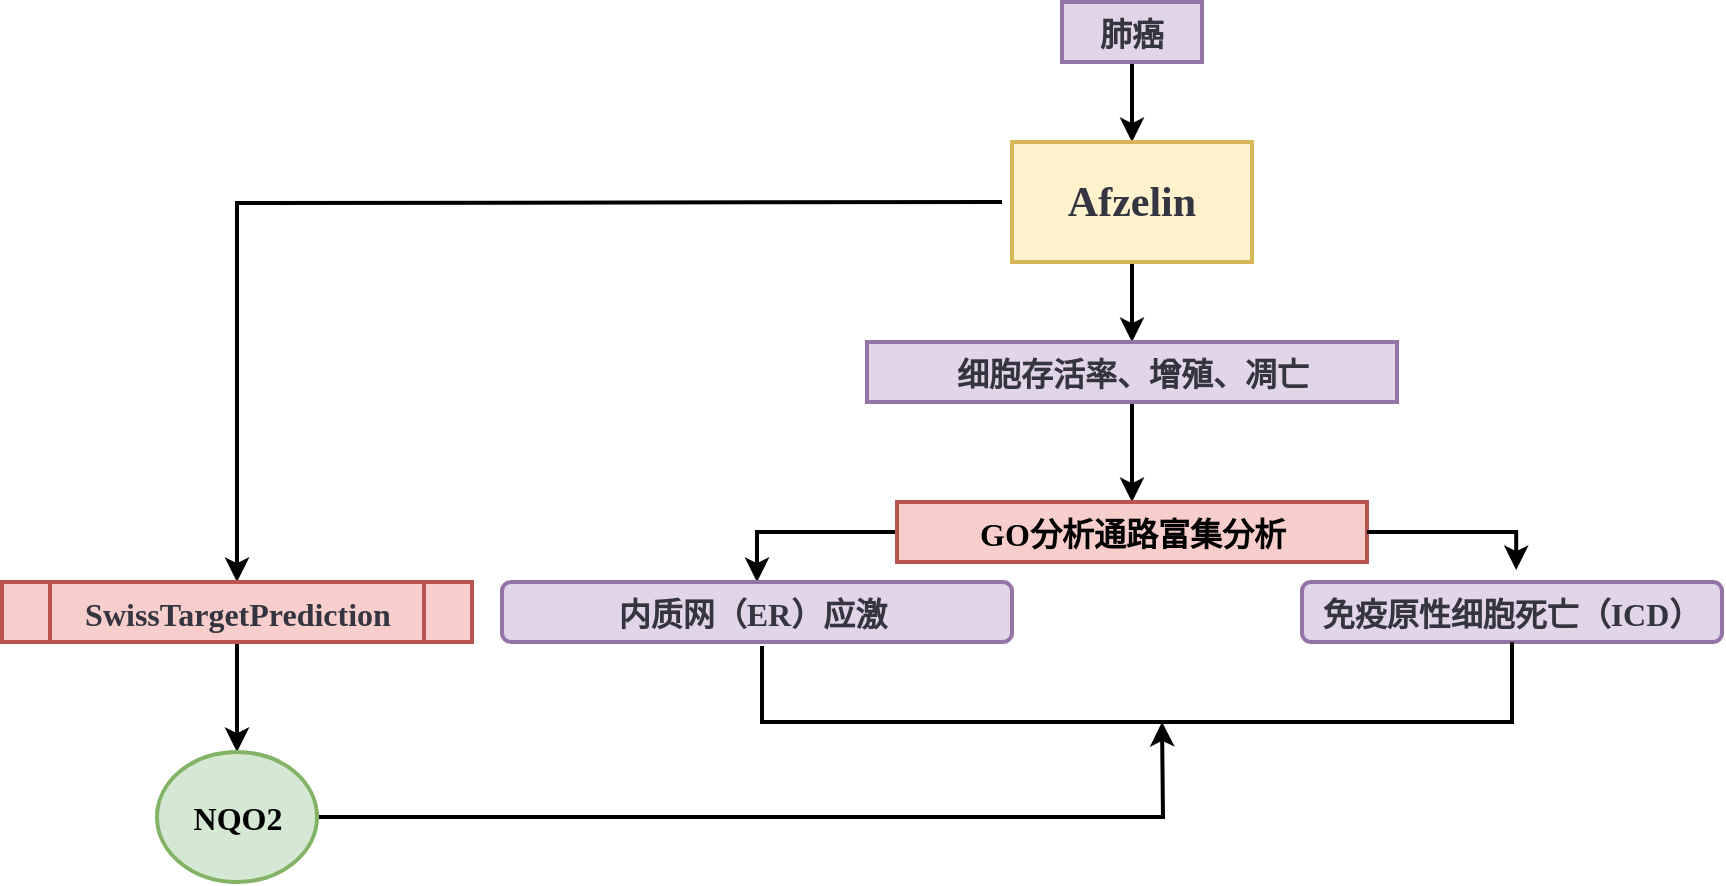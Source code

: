 <mxfile version="22.0.5" type="github">
  <diagram id="prtHgNgQTEPvFCAcTncT" name="Page-1">
    <mxGraphModel dx="2261" dy="707" grid="1" gridSize="10" guides="1" tooltips="1" connect="1" arrows="1" fold="1" page="1" pageScale="1" pageWidth="827" pageHeight="1169" math="0" shadow="0">
      <root>
        <mxCell id="0" />
        <mxCell id="1" parent="0" />
        <mxCell id="gxTMcey1-MkhpsV8qcMy-3" value="" style="edgeStyle=orthogonalEdgeStyle;rounded=0;orthogonalLoop=1;jettySize=auto;html=1;fontSize=16;fontFamily=Times New Roman;fontStyle=1;strokeWidth=2;" edge="1" parent="1" source="gxTMcey1-MkhpsV8qcMy-1" target="gxTMcey1-MkhpsV8qcMy-2">
          <mxGeometry relative="1" as="geometry" />
        </mxCell>
        <mxCell id="gxTMcey1-MkhpsV8qcMy-1" value="&lt;span style=&quot;color: rgb(52, 53, 65); font-size: 16px; font-style: normal; font-variant-ligatures: normal; font-variant-caps: normal; letter-spacing: normal; orphans: 2; text-indent: 0px; text-transform: none; widows: 2; word-spacing: 0px; -webkit-text-stroke-width: 0px; text-decoration-thickness: initial; text-decoration-style: initial; text-decoration-color: initial; float: none; display: inline !important;&quot;&gt;肺癌&lt;/span&gt;" style="text;whiteSpace=wrap;html=1;fillColor=#e1d5e7;strokeColor=#9673a6;align=center;fontSize=16;fontFamily=Times New Roman;fontStyle=1;strokeWidth=2;" vertex="1" parent="1">
          <mxGeometry x="310" y="110" width="70" height="30" as="geometry" />
        </mxCell>
        <mxCell id="gxTMcey1-MkhpsV8qcMy-5" value="" style="edgeStyle=orthogonalEdgeStyle;rounded=0;orthogonalLoop=1;jettySize=auto;html=1;fontSize=16;fontFamily=Times New Roman;fontStyle=1;strokeWidth=2;" edge="1" parent="1" source="gxTMcey1-MkhpsV8qcMy-2" target="gxTMcey1-MkhpsV8qcMy-4">
          <mxGeometry relative="1" as="geometry" />
        </mxCell>
        <mxCell id="gxTMcey1-MkhpsV8qcMy-2" value="&lt;span style=&quot;color: rgb(52, 53, 65); font-size: 21px; font-style: normal; font-variant-ligatures: normal; font-variant-caps: normal; letter-spacing: normal; orphans: 2; text-align: start; text-indent: 0px; text-transform: none; widows: 2; word-spacing: 0px; -webkit-text-stroke-width: 0px; text-decoration-thickness: initial; text-decoration-style: initial; text-decoration-color: initial; float: none; display: inline !important;&quot;&gt;Afzelin&lt;/span&gt;&lt;br&gt;" style="whiteSpace=wrap;html=1;verticalAlign=middle;fillColor=#fff2cc;strokeColor=#d6b656;fontSize=21;fontFamily=Times New Roman;fontStyle=1;strokeWidth=2;" vertex="1" parent="1">
          <mxGeometry x="285" y="180" width="120" height="60" as="geometry" />
        </mxCell>
        <mxCell id="gxTMcey1-MkhpsV8qcMy-7" value="" style="edgeStyle=orthogonalEdgeStyle;rounded=0;orthogonalLoop=1;jettySize=auto;html=1;fontSize=16;fontFamily=Times New Roman;fontStyle=1;strokeWidth=2;" edge="1" parent="1" source="gxTMcey1-MkhpsV8qcMy-4" target="gxTMcey1-MkhpsV8qcMy-6">
          <mxGeometry relative="1" as="geometry" />
        </mxCell>
        <mxCell id="gxTMcey1-MkhpsV8qcMy-4" value="&lt;span style=&quot;color: rgb(52, 53, 65); font-size: 16px; font-style: normal; font-variant-ligatures: normal; font-variant-caps: normal; letter-spacing: normal; orphans: 2; text-align: start; text-indent: 0px; text-transform: none; widows: 2; word-spacing: 0px; -webkit-text-stroke-width: 0px; text-decoration-thickness: initial; text-decoration-style: initial; text-decoration-color: initial; float: none; display: inline !important;&quot;&gt;细胞存活率、增殖、凋亡 &lt;/span&gt;&lt;br style=&quot;font-size: 16px;&quot;&gt;" style="whiteSpace=wrap;html=1;verticalAlign=top;fillColor=#e1d5e7;strokeColor=#9673a6;gradientColor=none;fontSize=16;fontFamily=Times New Roman;fontStyle=1;strokeWidth=2;" vertex="1" parent="1">
          <mxGeometry x="212.5" y="280" width="265" height="30" as="geometry" />
        </mxCell>
        <mxCell id="gxTMcey1-MkhpsV8qcMy-10" value="" style="edgeStyle=orthogonalEdgeStyle;rounded=0;orthogonalLoop=1;jettySize=auto;html=1;exitX=0;exitY=0.5;exitDx=0;exitDy=0;fontSize=16;fontFamily=Times New Roman;fontStyle=1;strokeWidth=2;" edge="1" parent="1" source="gxTMcey1-MkhpsV8qcMy-6" target="gxTMcey1-MkhpsV8qcMy-8">
          <mxGeometry relative="1" as="geometry" />
        </mxCell>
        <mxCell id="gxTMcey1-MkhpsV8qcMy-17" value="" style="edgeStyle=orthogonalEdgeStyle;rounded=0;orthogonalLoop=1;jettySize=auto;html=1;fontSize=16;fontFamily=Times New Roman;fontStyle=1;strokeWidth=2;" edge="1" parent="1" target="gxTMcey1-MkhpsV8qcMy-16">
          <mxGeometry relative="1" as="geometry">
            <mxPoint x="280" y="210" as="sourcePoint" />
          </mxGeometry>
        </mxCell>
        <mxCell id="gxTMcey1-MkhpsV8qcMy-6" value=" GO分析通路富集分析 " style="whiteSpace=wrap;html=1;verticalAlign=top;fillColor=#f8cecc;strokeColor=#b85450;fontSize=16;fontFamily=Times New Roman;fontStyle=1;strokeWidth=2;" vertex="1" parent="1">
          <mxGeometry x="227.5" y="360" width="235" height="30" as="geometry" />
        </mxCell>
        <mxCell id="gxTMcey1-MkhpsV8qcMy-8" value="&lt;span style=&quot;color: rgb(52, 53, 65); font-size: 16px; font-style: normal; font-variant-ligatures: normal; font-variant-caps: normal; letter-spacing: normal; orphans: 2; text-align: start; text-indent: 0px; text-transform: none; widows: 2; word-spacing: 0px; -webkit-text-stroke-width: 0px; text-decoration-thickness: initial; text-decoration-style: initial; text-decoration-color: initial; float: none; display: inline !important;&quot;&gt;内质网（ER）应激&amp;nbsp;&lt;/span&gt;" style="rounded=1;whiteSpace=wrap;html=1;verticalAlign=top;fillColor=#e1d5e7;strokeColor=#9673a6;gradientColor=none;fontSize=16;fontFamily=Times New Roman;fontStyle=1;strokeWidth=2;" vertex="1" parent="1">
          <mxGeometry x="30" y="400" width="255" height="30" as="geometry" />
        </mxCell>
        <mxCell id="gxTMcey1-MkhpsV8qcMy-11" value="&lt;span style=&quot;color: rgb(52, 53, 65); font-size: 16px; font-style: normal; font-variant-ligatures: normal; font-variant-caps: normal; letter-spacing: normal; orphans: 2; text-align: start; text-indent: 0px; text-transform: none; widows: 2; word-spacing: 0px; -webkit-text-stroke-width: 0px; text-decoration-thickness: initial; text-decoration-style: initial; text-decoration-color: initial; float: none; display: inline !important;&quot;&gt;免疫原性细胞死亡（ICD）&lt;/span&gt;&lt;br style=&quot;font-size: 16px;&quot;&gt;" style="whiteSpace=wrap;html=1;verticalAlign=top;fillColor=#e1d5e7;strokeColor=#9673a6;gradientColor=none;labelBackgroundColor=none;rounded=1;fontSize=16;fontFamily=Times New Roman;fontStyle=1;strokeWidth=2;" vertex="1" parent="1">
          <mxGeometry x="430" y="400" width="210" height="30" as="geometry" />
        </mxCell>
        <mxCell id="gxTMcey1-MkhpsV8qcMy-21" value="" style="edgeStyle=orthogonalEdgeStyle;rounded=0;orthogonalLoop=1;jettySize=auto;html=1;fontSize=16;fontFamily=Times New Roman;fontStyle=1;strokeWidth=2;" edge="1" parent="1" source="gxTMcey1-MkhpsV8qcMy-16" target="gxTMcey1-MkhpsV8qcMy-20">
          <mxGeometry relative="1" as="geometry" />
        </mxCell>
        <mxCell id="gxTMcey1-MkhpsV8qcMy-16" value="&lt;span style=&quot;color: rgb(52, 53, 65); font-size: 16px; font-style: normal; font-variant-ligatures: normal; font-variant-caps: normal; letter-spacing: normal; orphans: 2; text-align: start; text-indent: 0px; text-transform: none; widows: 2; word-spacing: 0px; -webkit-text-stroke-width: 0px; text-decoration-thickness: initial; text-decoration-style: initial; text-decoration-color: initial; float: none; display: inline !important;&quot;&gt;SwissTargetPrediction&lt;/span&gt;&lt;br style=&quot;font-size: 16px;&quot;&gt;" style="shape=process;whiteSpace=wrap;html=1;backgroundOutline=1;verticalAlign=top;fillColor=#f8cecc;strokeColor=#b85450;fontSize=16;fontFamily=Times New Roman;fontStyle=1;strokeWidth=2;" vertex="1" parent="1">
          <mxGeometry x="-220" y="400" width="235" height="30" as="geometry" />
        </mxCell>
        <mxCell id="gxTMcey1-MkhpsV8qcMy-19" style="edgeStyle=orthogonalEdgeStyle;rounded=0;orthogonalLoop=1;jettySize=auto;html=1;exitX=1;exitY=0.5;exitDx=0;exitDy=0;entryX=0.51;entryY=-0.2;entryDx=0;entryDy=0;entryPerimeter=0;fontSize=16;fontFamily=Times New Roman;fontStyle=1;strokeWidth=2;" edge="1" parent="1" source="gxTMcey1-MkhpsV8qcMy-6" target="gxTMcey1-MkhpsV8qcMy-11">
          <mxGeometry relative="1" as="geometry" />
        </mxCell>
        <mxCell id="gxTMcey1-MkhpsV8qcMy-24" style="edgeStyle=orthogonalEdgeStyle;rounded=0;orthogonalLoop=1;jettySize=auto;html=1;exitX=1;exitY=0.5;exitDx=0;exitDy=0;fontSize=16;fontFamily=Times New Roman;fontStyle=1;strokeWidth=2;" edge="1" parent="1" source="gxTMcey1-MkhpsV8qcMy-20">
          <mxGeometry relative="1" as="geometry">
            <mxPoint x="360" y="470" as="targetPoint" />
          </mxGeometry>
        </mxCell>
        <mxCell id="gxTMcey1-MkhpsV8qcMy-20" value="NQO2" style="ellipse;whiteSpace=wrap;html=1;verticalAlign=middle;fillColor=#d5e8d4;strokeColor=#82b366;fontSize=16;align=center;fontStyle=1;fontFamily=Times New Roman;strokeWidth=2;" vertex="1" parent="1">
          <mxGeometry x="-142.5" y="485" width="80" height="65" as="geometry" />
        </mxCell>
        <mxCell id="gxTMcey1-MkhpsV8qcMy-23" value="" style="endArrow=none;html=1;rounded=0;entryX=0.5;entryY=1;entryDx=0;entryDy=0;fontSize=16;fontFamily=Times New Roman;fontStyle=1;strokeWidth=2;" edge="1" parent="1" target="gxTMcey1-MkhpsV8qcMy-11">
          <mxGeometry width="50" height="50" relative="1" as="geometry">
            <mxPoint x="160" y="432" as="sourcePoint" />
            <mxPoint x="530" y="432" as="targetPoint" />
            <Array as="points">
              <mxPoint x="160" y="470" />
              <mxPoint x="340" y="470" />
              <mxPoint x="535" y="470" />
            </Array>
          </mxGeometry>
        </mxCell>
      </root>
    </mxGraphModel>
  </diagram>
</mxfile>
